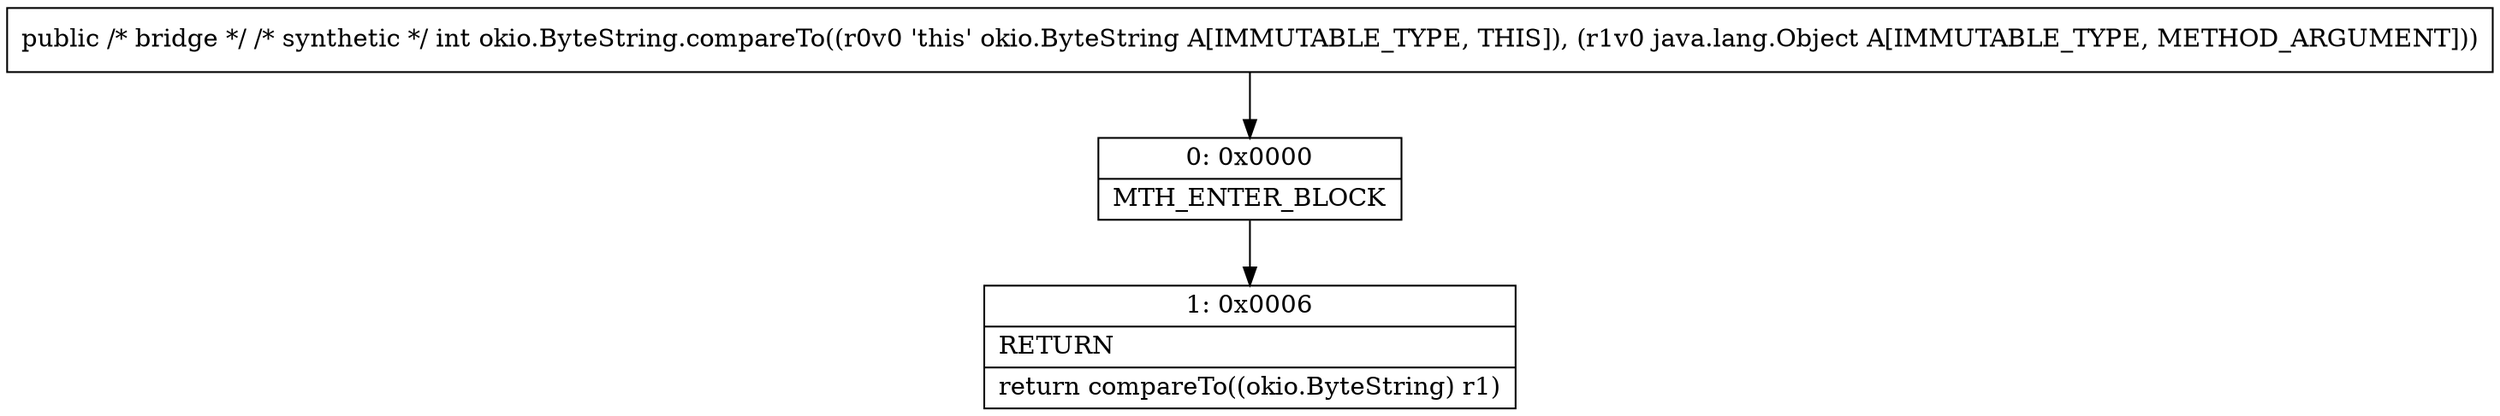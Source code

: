 digraph "CFG forokio.ByteString.compareTo(Ljava\/lang\/Object;)I" {
Node_0 [shape=record,label="{0\:\ 0x0000|MTH_ENTER_BLOCK\l}"];
Node_1 [shape=record,label="{1\:\ 0x0006|RETURN\l|return compareTo((okio.ByteString) r1)\l}"];
MethodNode[shape=record,label="{public \/* bridge *\/ \/* synthetic *\/ int okio.ByteString.compareTo((r0v0 'this' okio.ByteString A[IMMUTABLE_TYPE, THIS]), (r1v0 java.lang.Object A[IMMUTABLE_TYPE, METHOD_ARGUMENT])) }"];
MethodNode -> Node_0;
Node_0 -> Node_1;
}

